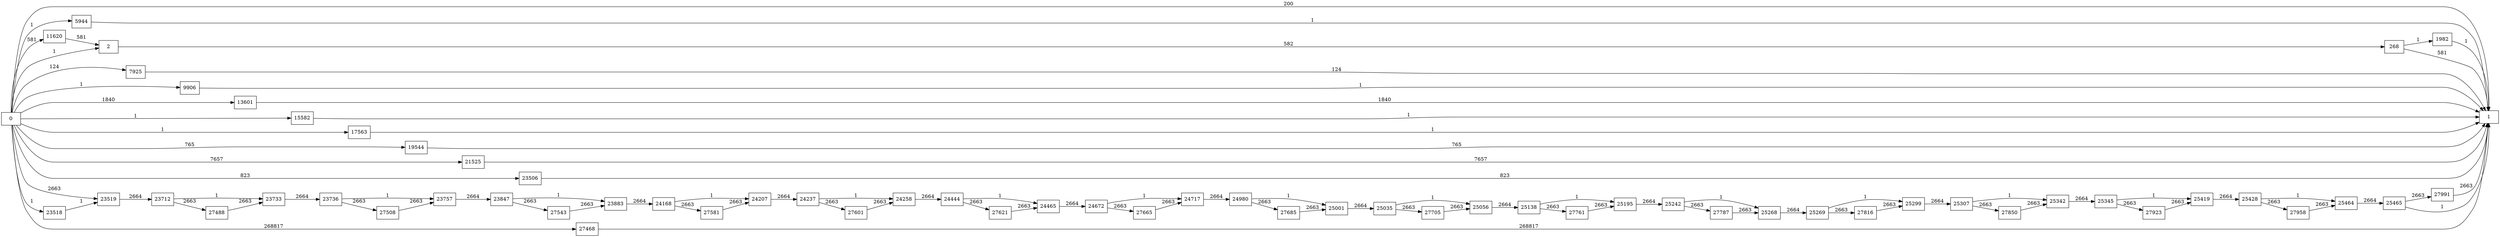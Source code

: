 digraph {
	graph [rankdir=LR]
	node [shape=rectangle]
	2 -> 268 [label=582]
	268 -> 1 [label=581]
	268 -> 1982 [label=1]
	1982 -> 1 [label=1]
	5944 -> 1 [label=1]
	7925 -> 1 [label=124]
	9906 -> 1 [label=1]
	11620 -> 2 [label=581]
	13601 -> 1 [label=1840]
	15582 -> 1 [label=1]
	17563 -> 1 [label=1]
	19544 -> 1 [label=765]
	21525 -> 1 [label=7657]
	23506 -> 1 [label=823]
	23518 -> 23519 [label=1]
	23519 -> 23712 [label=2664]
	23712 -> 23733 [label=1]
	23712 -> 27488 [label=2663]
	23733 -> 23736 [label=2664]
	23736 -> 23757 [label=1]
	23736 -> 27508 [label=2663]
	23757 -> 23847 [label=2664]
	23847 -> 23883 [label=1]
	23847 -> 27543 [label=2663]
	23883 -> 24168 [label=2664]
	24168 -> 24207 [label=1]
	24168 -> 27581 [label=2663]
	24207 -> 24237 [label=2664]
	24237 -> 24258 [label=1]
	24237 -> 27601 [label=2663]
	24258 -> 24444 [label=2664]
	24444 -> 24465 [label=1]
	24444 -> 27621 [label=2663]
	24465 -> 24672 [label=2664]
	24672 -> 24717 [label=1]
	24672 -> 27665 [label=2663]
	24717 -> 24980 [label=2664]
	24980 -> 25001 [label=1]
	24980 -> 27685 [label=2663]
	25001 -> 25035 [label=2664]
	25035 -> 25056 [label=1]
	25035 -> 27705 [label=2663]
	25056 -> 25138 [label=2664]
	25138 -> 25195 [label=1]
	25138 -> 27761 [label=2663]
	25195 -> 25242 [label=2664]
	25242 -> 25268 [label=1]
	25242 -> 27787 [label=2663]
	25268 -> 25269 [label=2664]
	25269 -> 25299 [label=1]
	25269 -> 27816 [label=2663]
	25299 -> 25307 [label=2664]
	25307 -> 25342 [label=1]
	25307 -> 27850 [label=2663]
	25342 -> 25345 [label=2664]
	25345 -> 25419 [label=1]
	25345 -> 27923 [label=2663]
	25419 -> 25428 [label=2664]
	25428 -> 25464 [label=1]
	25428 -> 27958 [label=2663]
	25464 -> 25465 [label=2664]
	25465 -> 1 [label=1]
	25465 -> 27991 [label=2663]
	27468 -> 1 [label=268817]
	27488 -> 23733 [label=2663]
	27508 -> 23757 [label=2663]
	27543 -> 23883 [label=2663]
	27581 -> 24207 [label=2663]
	27601 -> 24258 [label=2663]
	27621 -> 24465 [label=2663]
	27665 -> 24717 [label=2663]
	27685 -> 25001 [label=2663]
	27705 -> 25056 [label=2663]
	27761 -> 25195 [label=2663]
	27787 -> 25268 [label=2663]
	27816 -> 25299 [label=2663]
	27850 -> 25342 [label=2663]
	27923 -> 25419 [label=2663]
	27958 -> 25464 [label=2663]
	27991 -> 1 [label=2663]
	0 -> 2 [label=1]
	0 -> 23519 [label=2663]
	0 -> 1 [label=200]
	0 -> 5944 [label=1]
	0 -> 7925 [label=124]
	0 -> 9906 [label=1]
	0 -> 11620 [label=581]
	0 -> 13601 [label=1840]
	0 -> 15582 [label=1]
	0 -> 17563 [label=1]
	0 -> 19544 [label=765]
	0 -> 21525 [label=7657]
	0 -> 23506 [label=823]
	0 -> 23518 [label=1]
	0 -> 27468 [label=268817]
}
